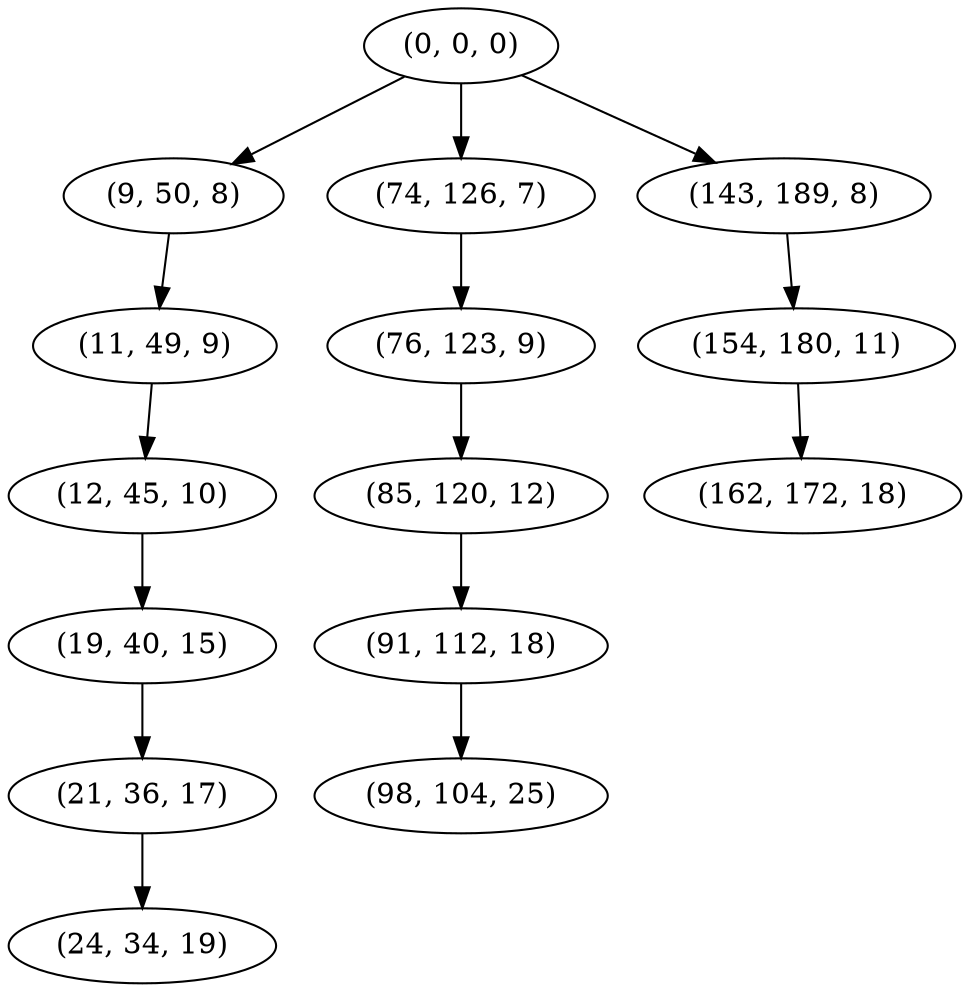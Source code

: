 digraph tree {
    "(0, 0, 0)";
    "(9, 50, 8)";
    "(11, 49, 9)";
    "(12, 45, 10)";
    "(19, 40, 15)";
    "(21, 36, 17)";
    "(24, 34, 19)";
    "(74, 126, 7)";
    "(76, 123, 9)";
    "(85, 120, 12)";
    "(91, 112, 18)";
    "(98, 104, 25)";
    "(143, 189, 8)";
    "(154, 180, 11)";
    "(162, 172, 18)";
    "(0, 0, 0)" -> "(9, 50, 8)";
    "(0, 0, 0)" -> "(74, 126, 7)";
    "(0, 0, 0)" -> "(143, 189, 8)";
    "(9, 50, 8)" -> "(11, 49, 9)";
    "(11, 49, 9)" -> "(12, 45, 10)";
    "(12, 45, 10)" -> "(19, 40, 15)";
    "(19, 40, 15)" -> "(21, 36, 17)";
    "(21, 36, 17)" -> "(24, 34, 19)";
    "(74, 126, 7)" -> "(76, 123, 9)";
    "(76, 123, 9)" -> "(85, 120, 12)";
    "(85, 120, 12)" -> "(91, 112, 18)";
    "(91, 112, 18)" -> "(98, 104, 25)";
    "(143, 189, 8)" -> "(154, 180, 11)";
    "(154, 180, 11)" -> "(162, 172, 18)";
}
